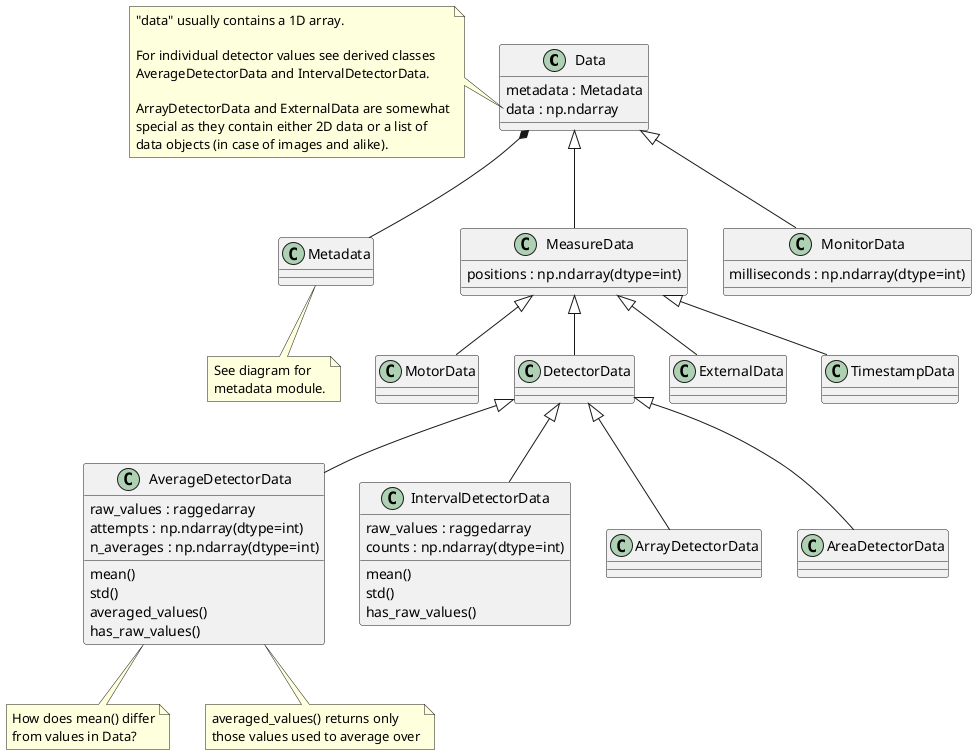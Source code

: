 @startuml
'skinparam dpi 150

class Data {
    metadata : Metadata
    data : np.ndarray
}
note left of Data::data
    "data" usually contains a 1D array.

    For individual detector values see derived classes
    AverageDetectorData and IntervalDetectorData.

    ArrayDetectorData and ExternalData are somewhat
    special as they contain either 2D data or a list of
    data objects (in case of images and alike).
end note

class Metadata {
}
note bottom: See diagram for\nmetadata module.

class MeasureData extends Data {
    {field} positions : np.ndarray(dtype=int)
}

class MonitorData extends Data {
    {field} milliseconds : np.ndarray(dtype=int)
}

class MotorData extends MeasureData {
}

class DetectorData extends MeasureData {
}

class ExternalData extends MeasureData {}

class TimestampData extends MeasureData {
}

class AverageDetectorData extends DetectorData {
    raw_values : raggedarray
    {field} attempts : np.ndarray(dtype=int)
    {field} n_averages : np.ndarray(dtype=int)
    mean()
    std()
    averaged_values()
    has_raw_values()
}
note bottom: How does mean() differ\nfrom values in Data?
note bottom of AverageDetectorData: averaged_values() returns only\nthose values used to average over

class IntervalDetectorData extends DetectorData {
    raw_values : raggedarray
    {field} counts : np.ndarray(dtype=int)
    mean()
    std()
    has_raw_values()
}

class ArrayDetectorData extends DetectorData {
}

class AreaDetectorData extends DetectorData {
}

Data *-- Metadata

@enduml
